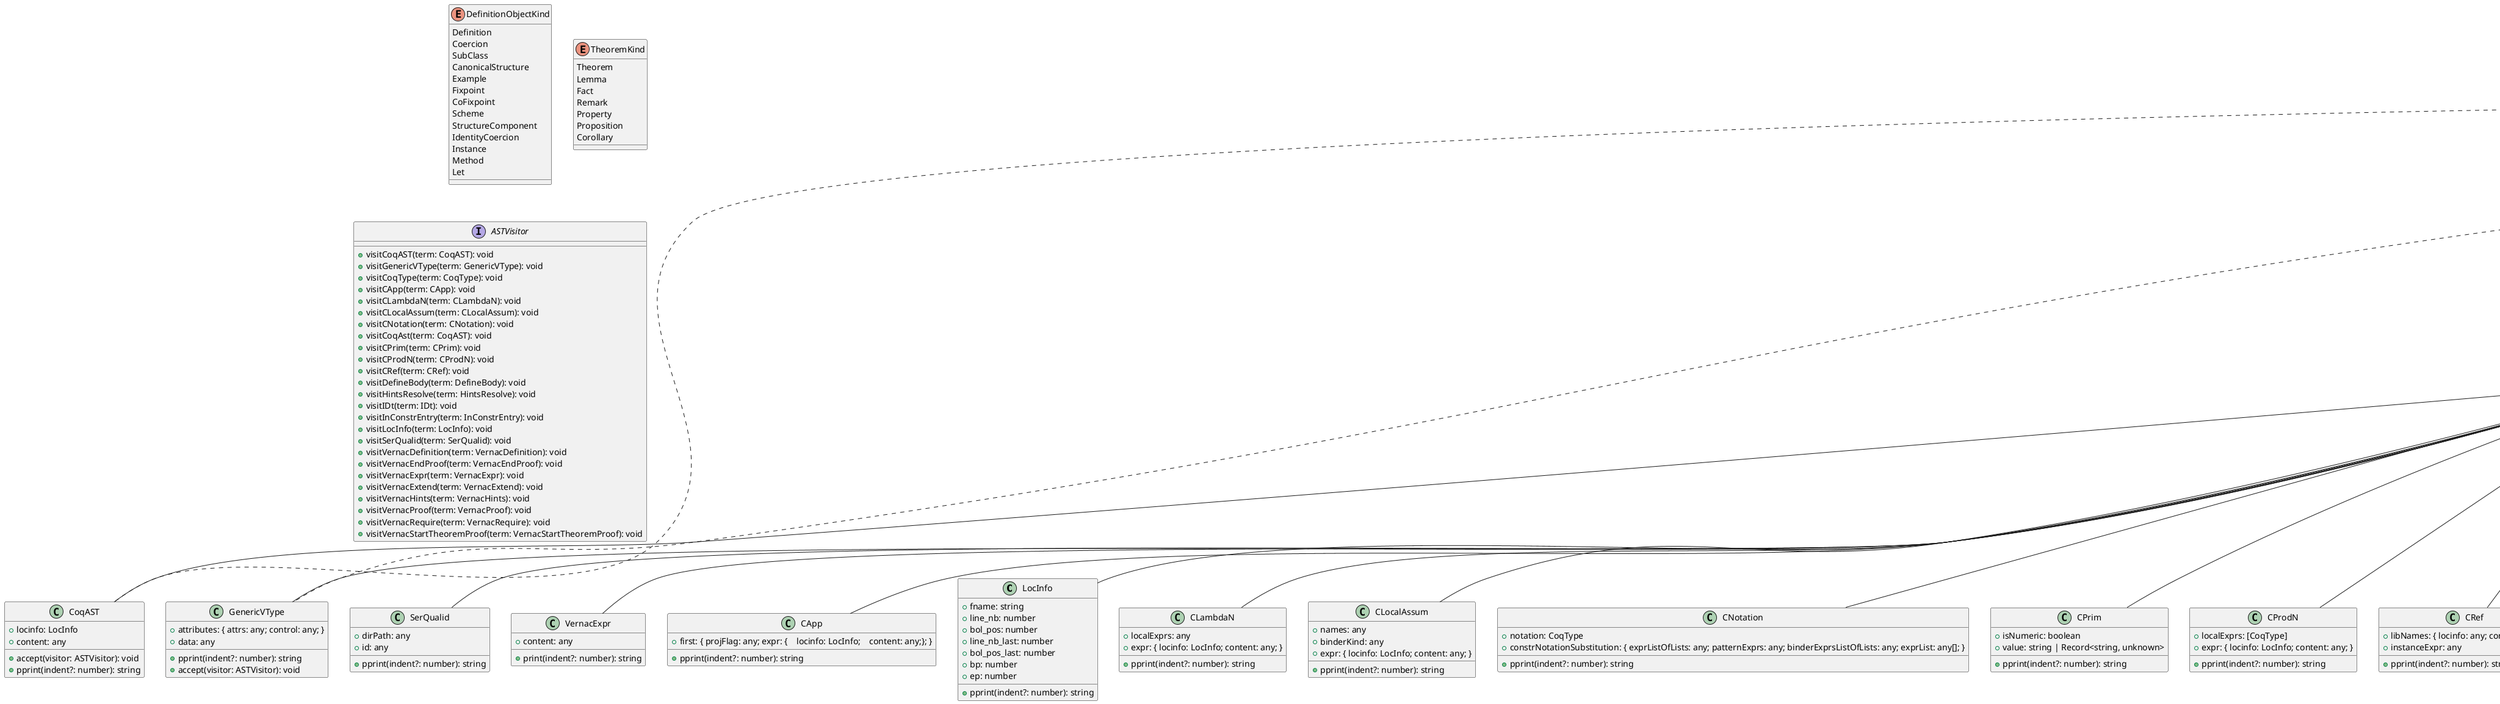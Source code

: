@startuml
class LocInfo extends CoqType {
    +fname: string
    +line_nb: number
    +bol_pos: number
    +line_nb_last: number
    +bol_pos_last: number
    +bp: number
    +ep: number
    +pprint(indent?: number): string
}
class CLambdaN extends CoqType {
    +localExprs: any
    +expr: { locinfo: LocInfo; content: any; }
    +pprint(indent?: number): string
}
class CLocalAssum extends CoqType {
    +names: any
    +binderKind: any
    +expr: { locinfo: LocInfo; content: any; }
    +pprint(indent?: number): string
}
class CNotation extends CoqType {
    +notation: CoqType
    +constrNotationSubstitution: { exprListOfLists: any; patternExprs: any; binderExprsListOfLists: any; exprList: any[]; }
    +pprint(indent?: number): string
}
class CoqAST extends CoqType implements Visitable {
    +locinfo: LocInfo
    +content: any
    +accept(visitor: ASTVisitor): void
    +pprint(indent?: number): string
}
class CPrim extends CoqType {
    +isNumeric: boolean
    +value: string | Record<string, unknown>
    +pprint(indent?: number): string
}
class CProdN extends CoqType {
    +localExprs: [CoqType]
    +expr: { locinfo: LocInfo; content: any; }
    +pprint(indent?: number): string
}
class CRef extends CoqType {
    +libNames: { locinfo: any; content: any; }
    +instanceExpr: any
    +pprint(indent?: number): string
}
class DefineBody extends CoqType {
    +localExprList: any
    +rawRedExprOption: any
    +expr: { locinfo: LocInfo; content: any; }
    +exprOption: any
    +pprint(indent?: number): string
}
class GenericVType extends CoqType implements Visitable {
    +attributes: { attrs: any; control: any; }
    +data: any
    +pprint(indent?: number): string
    +accept(visitor: ASTVisitor): void
}
class HintsResolve extends CoqType {
    +hintList: any
    +pprint(): string
}
class HintsReference extends CoqType {
    +locinfo: any
    +content: any
    +pprint(indent?: number): string
}
class IDt extends CoqType {
    +name: any
    +pprint(indent?: number): string
}
class InConstrEntry extends CoqType {
    +data: any
    +pprint(indent?: number): string
}
class SerQualid extends CoqType {
    +dirPath: any
    +id: any
    +pprint(indent?: number): string
}
enum DefinitionObjectKind {
    Definition
    Coercion
    SubClass
    CanonicalStructure
    Example
    Fixpoint
    CoFixpoint
    Scheme
    StructureComponent
    IdentityCoercion
    Instance
    Method
    Let
}
class VernacDefinition extends CoqType implements Visitable {
    +discharge: boolean
    +defintionObjectKind: DefinitionObjectKind
    +nameDecl: { name: {    locinfo: LocInfo;    content: any;}; options: any; }
    +defitionExpr: any
    +pprint(indent?: number): string
    +accept(visitor: ASTVisitor): void
}
class VernacExpr extends CoqType {
    +content: any
    +print(indent?: number): string
}
class VernacExtend extends CoqType implements Visitable {
    +data: any
    +pprint(indent?: number): string
    +accept(visitor: ASTVisitor): void
}
class VernacHints extends CoqType implements Visitable {
    +strings: any
    +hintExpr: any
    +pprint(indent?: number): string
    +accept(visitor: ASTVisitor): void
}
class VernacProof extends CoqType implements Visitable {
    +sectionSubsetExpr: any
    +rawGenericArg: any
    +pprint(indent?: number): string
    +accept(visitor: ASTVisitor): void
}
class VernacRequire extends CoqType implements Visitable {
    +qualid: any
    +export_flag: boolean
    +list: any
    +pprint(indent?: number): string
    +accept(visitor: ASTVisitor): void
}
enum TheoremKind {
    Theorem
    Lemma
    Fact
    Remark
    Property
    Proposition
    Corollary
}
class VernacStartTheoremProof extends CoqType implements Visitable {
    +theoremKind: TheoremKind
    +proofExprs: any[]
    +pprint(indent?: number): string
    +accept(visitor: ASTVisitor): void
}
interface ASTVisitor {
    +visitCoqAST(term: CoqAST): void
    +visitGenericVType(term: GenericVType): void
    +visitCoqType(term: CoqType): void
    +visitCApp(term: CApp): void
    +visitCLambdaN(term: CLambdaN): void
    +visitCLocalAssum(term: CLocalAssum): void
    +visitCNotation(term: CNotation): void
    +visitCoqAst(term: CoqAST): void
    +visitCPrim(term: CPrim): void
    +visitCProdN(term: CProdN): void
    +visitCRef(term: CRef): void
    +visitDefineBody(term: DefineBody): void
    +visitHintsResolve(term: HintsResolve): void
    +visitIDt(term: IDt): void
    +visitInConstrEntry(term: InConstrEntry): void
    +visitLocInfo(term: LocInfo): void
    +visitSerQualid(term: SerQualid): void
    +visitVernacDefinition(term: VernacDefinition): void
    +visitVernacEndProof(term: VernacEndProof): void
    +visitVernacExpr(term: VernacExpr): void
    +visitVernacExtend(term: VernacExtend): void
    +visitVernacHints(term: VernacHints): void
    +visitVernacProof(term: VernacProof): void
    +visitVernacRequire(term: VernacRequire): void
    +visitVernacStartTheoremProof(term: VernacStartTheoremProof): void
}
abstract class CoqType implements Visitable {
    +pprint(indent?: number): string
    +sprintf(format: any, args: any[]): string
    +cprint(content: any, indent: any): string
    +accept(visitor: ASTVisitor): void
}
interface Visitable {
    +accept(visitor: ASTVisitor): void
}
class VernacEndProof extends CoqType implements Visitable {
    +proofEnd: string
    +proofDetails: { isOpaque: boolean; lident: CoqType; }
    +proofFinished: boolean
    +pprint(indent?: number): string
    +accept(visitor: ASTVisitor): void
}
class CApp extends CoqType {
    +first: { projFlag: any; expr: {    locinfo: LocInfo;    content: any;}; }
    +pprint(indent?: number): string
}
@enduml